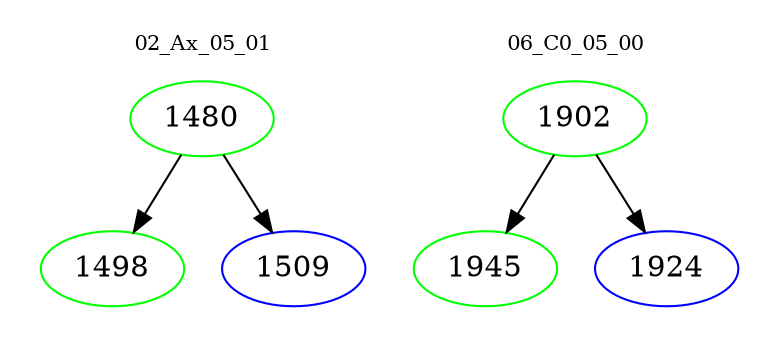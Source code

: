 digraph{
subgraph cluster_0 {
color = white
label = "02_Ax_05_01";
fontsize=10;
T0_1480 [label="1480", color="green"]
T0_1480 -> T0_1498 [color="black"]
T0_1498 [label="1498", color="green"]
T0_1480 -> T0_1509 [color="black"]
T0_1509 [label="1509", color="blue"]
}
subgraph cluster_1 {
color = white
label = "06_C0_05_00";
fontsize=10;
T1_1902 [label="1902", color="green"]
T1_1902 -> T1_1945 [color="black"]
T1_1945 [label="1945", color="green"]
T1_1902 -> T1_1924 [color="black"]
T1_1924 [label="1924", color="blue"]
}
}

